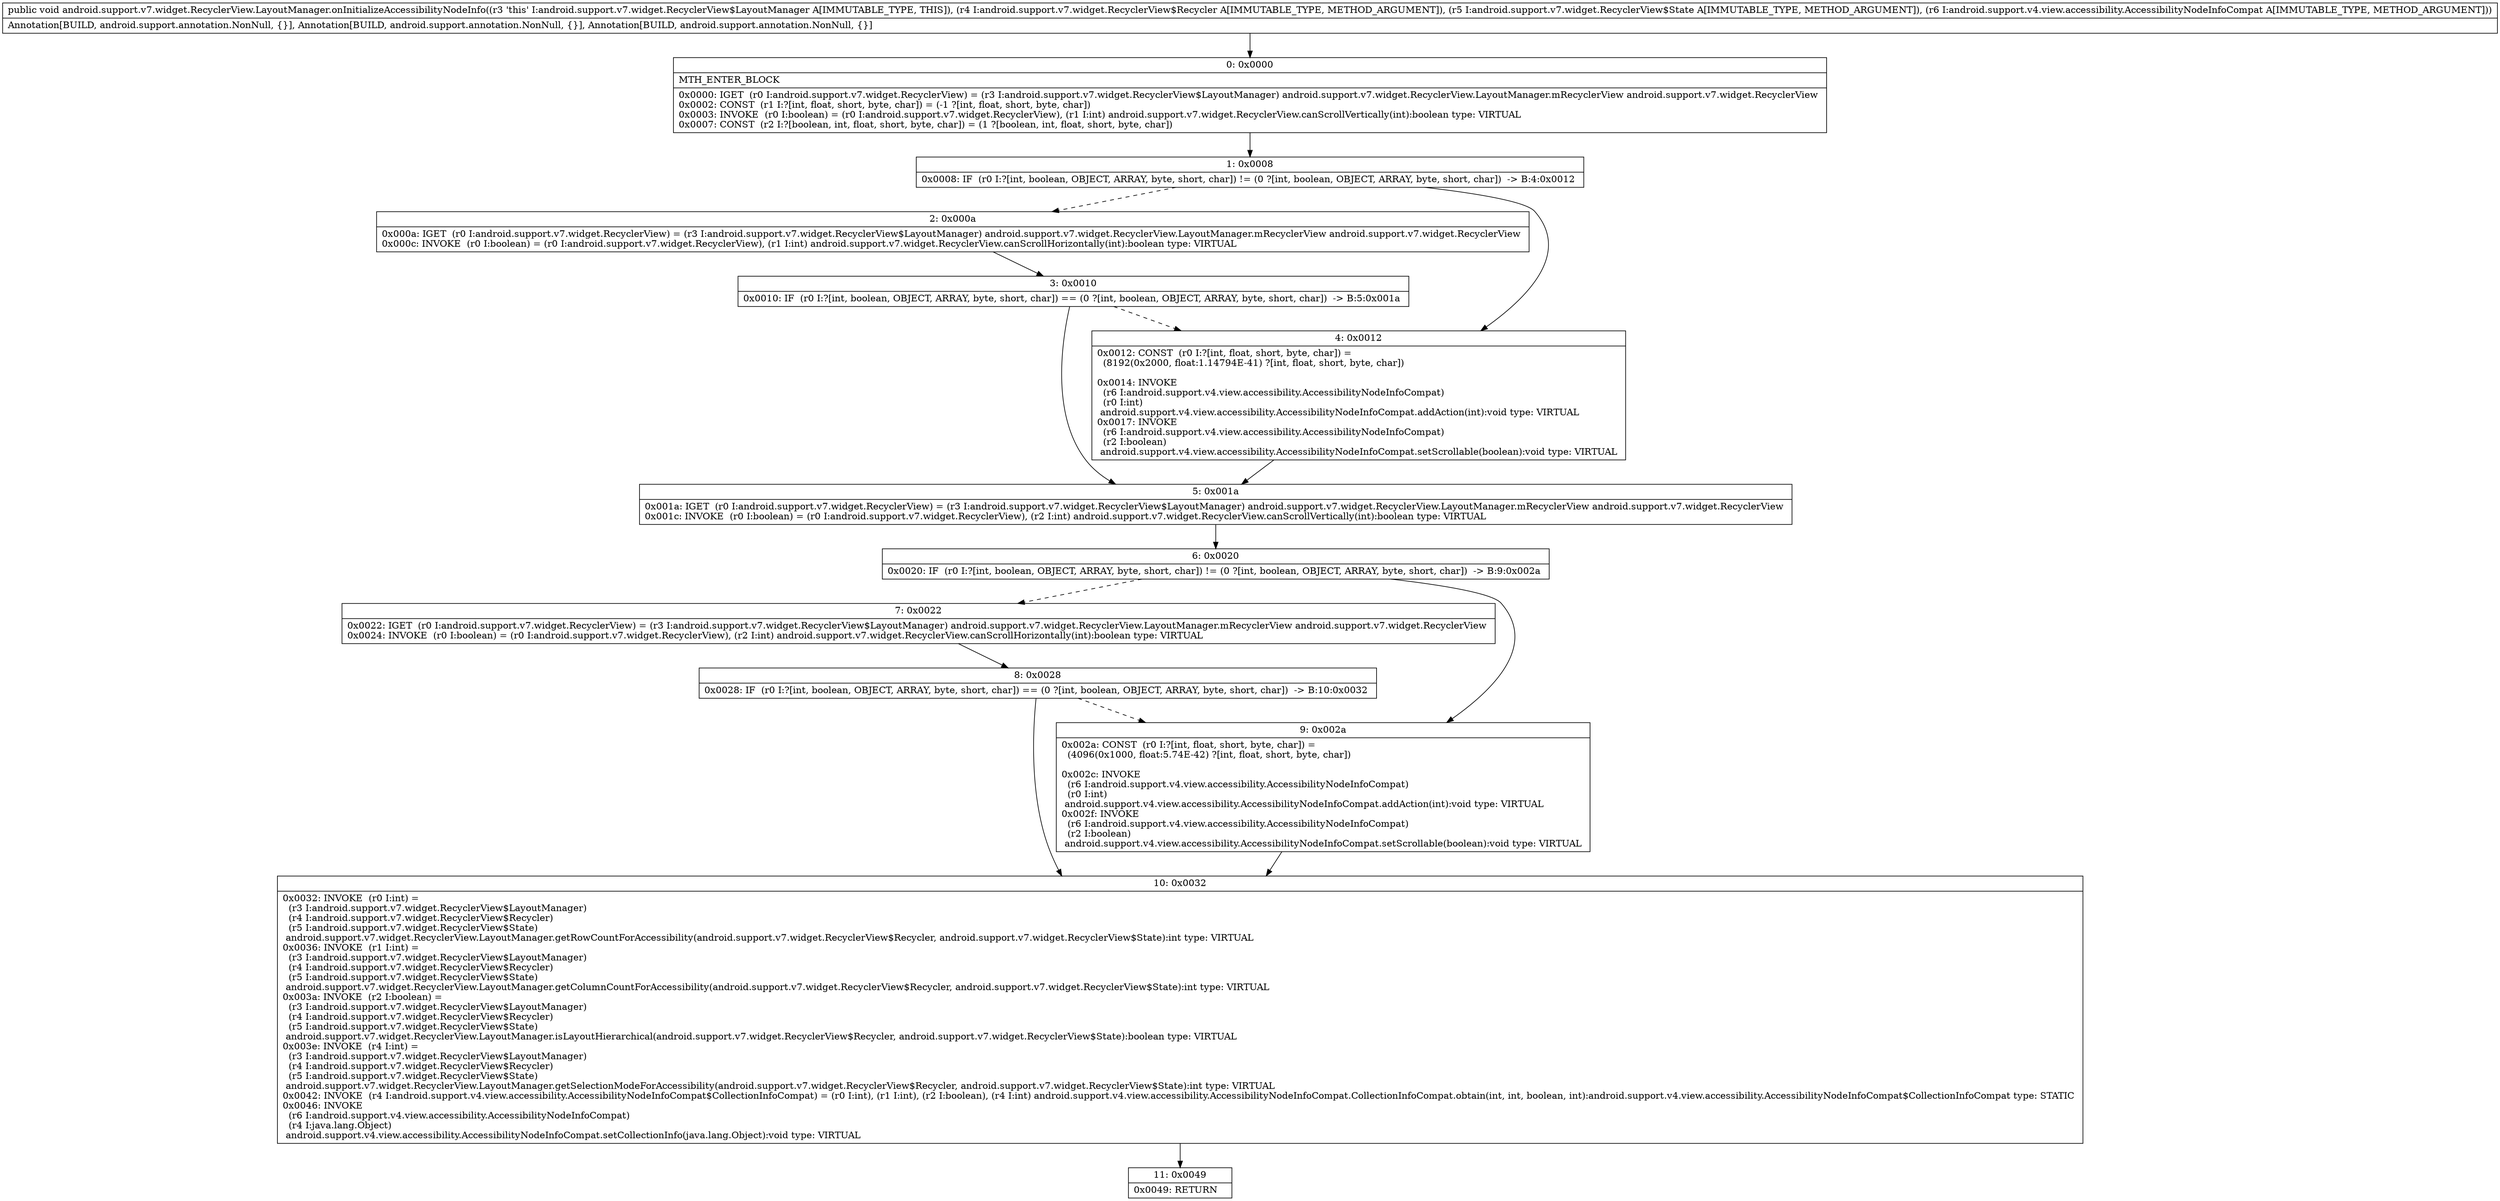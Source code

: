 digraph "CFG forandroid.support.v7.widget.RecyclerView.LayoutManager.onInitializeAccessibilityNodeInfo(Landroid\/support\/v7\/widget\/RecyclerView$Recycler;Landroid\/support\/v7\/widget\/RecyclerView$State;Landroid\/support\/v4\/view\/accessibility\/AccessibilityNodeInfoCompat;)V" {
Node_0 [shape=record,label="{0\:\ 0x0000|MTH_ENTER_BLOCK\l|0x0000: IGET  (r0 I:android.support.v7.widget.RecyclerView) = (r3 I:android.support.v7.widget.RecyclerView$LayoutManager) android.support.v7.widget.RecyclerView.LayoutManager.mRecyclerView android.support.v7.widget.RecyclerView \l0x0002: CONST  (r1 I:?[int, float, short, byte, char]) = (\-1 ?[int, float, short, byte, char]) \l0x0003: INVOKE  (r0 I:boolean) = (r0 I:android.support.v7.widget.RecyclerView), (r1 I:int) android.support.v7.widget.RecyclerView.canScrollVertically(int):boolean type: VIRTUAL \l0x0007: CONST  (r2 I:?[boolean, int, float, short, byte, char]) = (1 ?[boolean, int, float, short, byte, char]) \l}"];
Node_1 [shape=record,label="{1\:\ 0x0008|0x0008: IF  (r0 I:?[int, boolean, OBJECT, ARRAY, byte, short, char]) != (0 ?[int, boolean, OBJECT, ARRAY, byte, short, char])  \-\> B:4:0x0012 \l}"];
Node_2 [shape=record,label="{2\:\ 0x000a|0x000a: IGET  (r0 I:android.support.v7.widget.RecyclerView) = (r3 I:android.support.v7.widget.RecyclerView$LayoutManager) android.support.v7.widget.RecyclerView.LayoutManager.mRecyclerView android.support.v7.widget.RecyclerView \l0x000c: INVOKE  (r0 I:boolean) = (r0 I:android.support.v7.widget.RecyclerView), (r1 I:int) android.support.v7.widget.RecyclerView.canScrollHorizontally(int):boolean type: VIRTUAL \l}"];
Node_3 [shape=record,label="{3\:\ 0x0010|0x0010: IF  (r0 I:?[int, boolean, OBJECT, ARRAY, byte, short, char]) == (0 ?[int, boolean, OBJECT, ARRAY, byte, short, char])  \-\> B:5:0x001a \l}"];
Node_4 [shape=record,label="{4\:\ 0x0012|0x0012: CONST  (r0 I:?[int, float, short, byte, char]) = \l  (8192(0x2000, float:1.14794E\-41) ?[int, float, short, byte, char])\l \l0x0014: INVOKE  \l  (r6 I:android.support.v4.view.accessibility.AccessibilityNodeInfoCompat)\l  (r0 I:int)\l android.support.v4.view.accessibility.AccessibilityNodeInfoCompat.addAction(int):void type: VIRTUAL \l0x0017: INVOKE  \l  (r6 I:android.support.v4.view.accessibility.AccessibilityNodeInfoCompat)\l  (r2 I:boolean)\l android.support.v4.view.accessibility.AccessibilityNodeInfoCompat.setScrollable(boolean):void type: VIRTUAL \l}"];
Node_5 [shape=record,label="{5\:\ 0x001a|0x001a: IGET  (r0 I:android.support.v7.widget.RecyclerView) = (r3 I:android.support.v7.widget.RecyclerView$LayoutManager) android.support.v7.widget.RecyclerView.LayoutManager.mRecyclerView android.support.v7.widget.RecyclerView \l0x001c: INVOKE  (r0 I:boolean) = (r0 I:android.support.v7.widget.RecyclerView), (r2 I:int) android.support.v7.widget.RecyclerView.canScrollVertically(int):boolean type: VIRTUAL \l}"];
Node_6 [shape=record,label="{6\:\ 0x0020|0x0020: IF  (r0 I:?[int, boolean, OBJECT, ARRAY, byte, short, char]) != (0 ?[int, boolean, OBJECT, ARRAY, byte, short, char])  \-\> B:9:0x002a \l}"];
Node_7 [shape=record,label="{7\:\ 0x0022|0x0022: IGET  (r0 I:android.support.v7.widget.RecyclerView) = (r3 I:android.support.v7.widget.RecyclerView$LayoutManager) android.support.v7.widget.RecyclerView.LayoutManager.mRecyclerView android.support.v7.widget.RecyclerView \l0x0024: INVOKE  (r0 I:boolean) = (r0 I:android.support.v7.widget.RecyclerView), (r2 I:int) android.support.v7.widget.RecyclerView.canScrollHorizontally(int):boolean type: VIRTUAL \l}"];
Node_8 [shape=record,label="{8\:\ 0x0028|0x0028: IF  (r0 I:?[int, boolean, OBJECT, ARRAY, byte, short, char]) == (0 ?[int, boolean, OBJECT, ARRAY, byte, short, char])  \-\> B:10:0x0032 \l}"];
Node_9 [shape=record,label="{9\:\ 0x002a|0x002a: CONST  (r0 I:?[int, float, short, byte, char]) = \l  (4096(0x1000, float:5.74E\-42) ?[int, float, short, byte, char])\l \l0x002c: INVOKE  \l  (r6 I:android.support.v4.view.accessibility.AccessibilityNodeInfoCompat)\l  (r0 I:int)\l android.support.v4.view.accessibility.AccessibilityNodeInfoCompat.addAction(int):void type: VIRTUAL \l0x002f: INVOKE  \l  (r6 I:android.support.v4.view.accessibility.AccessibilityNodeInfoCompat)\l  (r2 I:boolean)\l android.support.v4.view.accessibility.AccessibilityNodeInfoCompat.setScrollable(boolean):void type: VIRTUAL \l}"];
Node_10 [shape=record,label="{10\:\ 0x0032|0x0032: INVOKE  (r0 I:int) = \l  (r3 I:android.support.v7.widget.RecyclerView$LayoutManager)\l  (r4 I:android.support.v7.widget.RecyclerView$Recycler)\l  (r5 I:android.support.v7.widget.RecyclerView$State)\l android.support.v7.widget.RecyclerView.LayoutManager.getRowCountForAccessibility(android.support.v7.widget.RecyclerView$Recycler, android.support.v7.widget.RecyclerView$State):int type: VIRTUAL \l0x0036: INVOKE  (r1 I:int) = \l  (r3 I:android.support.v7.widget.RecyclerView$LayoutManager)\l  (r4 I:android.support.v7.widget.RecyclerView$Recycler)\l  (r5 I:android.support.v7.widget.RecyclerView$State)\l android.support.v7.widget.RecyclerView.LayoutManager.getColumnCountForAccessibility(android.support.v7.widget.RecyclerView$Recycler, android.support.v7.widget.RecyclerView$State):int type: VIRTUAL \l0x003a: INVOKE  (r2 I:boolean) = \l  (r3 I:android.support.v7.widget.RecyclerView$LayoutManager)\l  (r4 I:android.support.v7.widget.RecyclerView$Recycler)\l  (r5 I:android.support.v7.widget.RecyclerView$State)\l android.support.v7.widget.RecyclerView.LayoutManager.isLayoutHierarchical(android.support.v7.widget.RecyclerView$Recycler, android.support.v7.widget.RecyclerView$State):boolean type: VIRTUAL \l0x003e: INVOKE  (r4 I:int) = \l  (r3 I:android.support.v7.widget.RecyclerView$LayoutManager)\l  (r4 I:android.support.v7.widget.RecyclerView$Recycler)\l  (r5 I:android.support.v7.widget.RecyclerView$State)\l android.support.v7.widget.RecyclerView.LayoutManager.getSelectionModeForAccessibility(android.support.v7.widget.RecyclerView$Recycler, android.support.v7.widget.RecyclerView$State):int type: VIRTUAL \l0x0042: INVOKE  (r4 I:android.support.v4.view.accessibility.AccessibilityNodeInfoCompat$CollectionInfoCompat) = (r0 I:int), (r1 I:int), (r2 I:boolean), (r4 I:int) android.support.v4.view.accessibility.AccessibilityNodeInfoCompat.CollectionInfoCompat.obtain(int, int, boolean, int):android.support.v4.view.accessibility.AccessibilityNodeInfoCompat$CollectionInfoCompat type: STATIC \l0x0046: INVOKE  \l  (r6 I:android.support.v4.view.accessibility.AccessibilityNodeInfoCompat)\l  (r4 I:java.lang.Object)\l android.support.v4.view.accessibility.AccessibilityNodeInfoCompat.setCollectionInfo(java.lang.Object):void type: VIRTUAL \l}"];
Node_11 [shape=record,label="{11\:\ 0x0049|0x0049: RETURN   \l}"];
MethodNode[shape=record,label="{public void android.support.v7.widget.RecyclerView.LayoutManager.onInitializeAccessibilityNodeInfo((r3 'this' I:android.support.v7.widget.RecyclerView$LayoutManager A[IMMUTABLE_TYPE, THIS]), (r4 I:android.support.v7.widget.RecyclerView$Recycler A[IMMUTABLE_TYPE, METHOD_ARGUMENT]), (r5 I:android.support.v7.widget.RecyclerView$State A[IMMUTABLE_TYPE, METHOD_ARGUMENT]), (r6 I:android.support.v4.view.accessibility.AccessibilityNodeInfoCompat A[IMMUTABLE_TYPE, METHOD_ARGUMENT]))  | Annotation[BUILD, android.support.annotation.NonNull, \{\}], Annotation[BUILD, android.support.annotation.NonNull, \{\}], Annotation[BUILD, android.support.annotation.NonNull, \{\}]\l}"];
MethodNode -> Node_0;
Node_0 -> Node_1;
Node_1 -> Node_2[style=dashed];
Node_1 -> Node_4;
Node_2 -> Node_3;
Node_3 -> Node_4[style=dashed];
Node_3 -> Node_5;
Node_4 -> Node_5;
Node_5 -> Node_6;
Node_6 -> Node_7[style=dashed];
Node_6 -> Node_9;
Node_7 -> Node_8;
Node_8 -> Node_9[style=dashed];
Node_8 -> Node_10;
Node_9 -> Node_10;
Node_10 -> Node_11;
}

